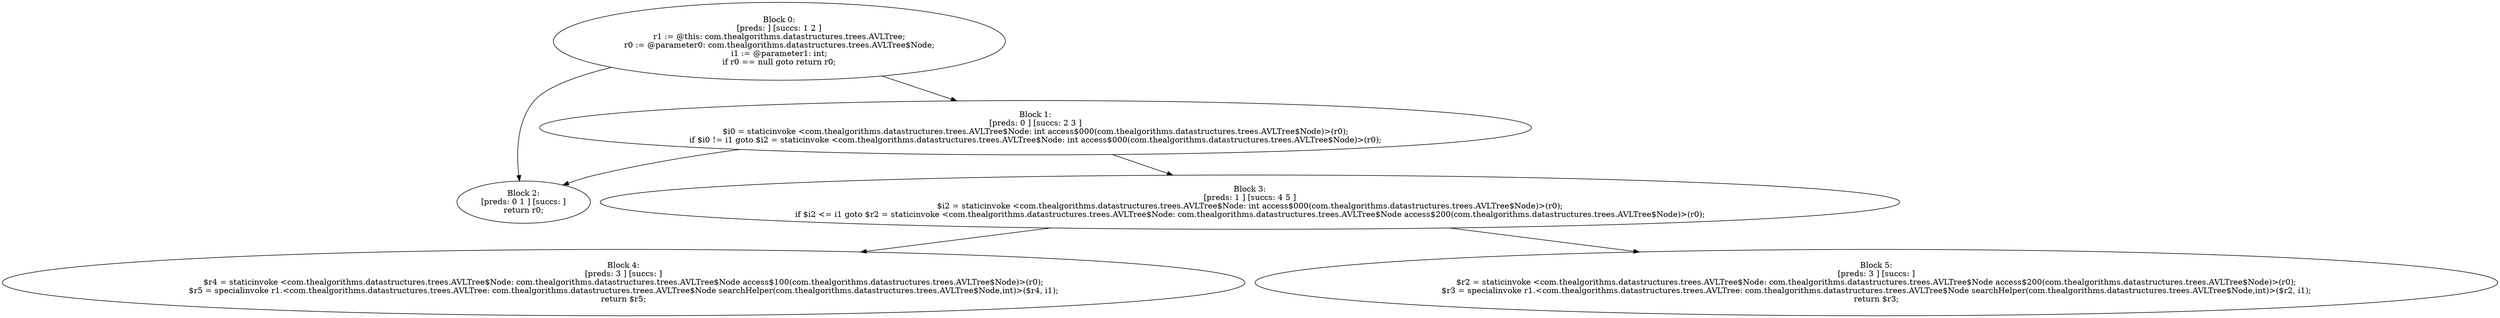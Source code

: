 digraph "unitGraph" {
    "Block 0:
[preds: ] [succs: 1 2 ]
r1 := @this: com.thealgorithms.datastructures.trees.AVLTree;
r0 := @parameter0: com.thealgorithms.datastructures.trees.AVLTree$Node;
i1 := @parameter1: int;
if r0 == null goto return r0;
"
    "Block 1:
[preds: 0 ] [succs: 2 3 ]
$i0 = staticinvoke <com.thealgorithms.datastructures.trees.AVLTree$Node: int access$000(com.thealgorithms.datastructures.trees.AVLTree$Node)>(r0);
if $i0 != i1 goto $i2 = staticinvoke <com.thealgorithms.datastructures.trees.AVLTree$Node: int access$000(com.thealgorithms.datastructures.trees.AVLTree$Node)>(r0);
"
    "Block 2:
[preds: 0 1 ] [succs: ]
return r0;
"
    "Block 3:
[preds: 1 ] [succs: 4 5 ]
$i2 = staticinvoke <com.thealgorithms.datastructures.trees.AVLTree$Node: int access$000(com.thealgorithms.datastructures.trees.AVLTree$Node)>(r0);
if $i2 <= i1 goto $r2 = staticinvoke <com.thealgorithms.datastructures.trees.AVLTree$Node: com.thealgorithms.datastructures.trees.AVLTree$Node access$200(com.thealgorithms.datastructures.trees.AVLTree$Node)>(r0);
"
    "Block 4:
[preds: 3 ] [succs: ]
$r4 = staticinvoke <com.thealgorithms.datastructures.trees.AVLTree$Node: com.thealgorithms.datastructures.trees.AVLTree$Node access$100(com.thealgorithms.datastructures.trees.AVLTree$Node)>(r0);
$r5 = specialinvoke r1.<com.thealgorithms.datastructures.trees.AVLTree: com.thealgorithms.datastructures.trees.AVLTree$Node searchHelper(com.thealgorithms.datastructures.trees.AVLTree$Node,int)>($r4, i1);
return $r5;
"
    "Block 5:
[preds: 3 ] [succs: ]
$r2 = staticinvoke <com.thealgorithms.datastructures.trees.AVLTree$Node: com.thealgorithms.datastructures.trees.AVLTree$Node access$200(com.thealgorithms.datastructures.trees.AVLTree$Node)>(r0);
$r3 = specialinvoke r1.<com.thealgorithms.datastructures.trees.AVLTree: com.thealgorithms.datastructures.trees.AVLTree$Node searchHelper(com.thealgorithms.datastructures.trees.AVLTree$Node,int)>($r2, i1);
return $r3;
"
    "Block 0:
[preds: ] [succs: 1 2 ]
r1 := @this: com.thealgorithms.datastructures.trees.AVLTree;
r0 := @parameter0: com.thealgorithms.datastructures.trees.AVLTree$Node;
i1 := @parameter1: int;
if r0 == null goto return r0;
"->"Block 1:
[preds: 0 ] [succs: 2 3 ]
$i0 = staticinvoke <com.thealgorithms.datastructures.trees.AVLTree$Node: int access$000(com.thealgorithms.datastructures.trees.AVLTree$Node)>(r0);
if $i0 != i1 goto $i2 = staticinvoke <com.thealgorithms.datastructures.trees.AVLTree$Node: int access$000(com.thealgorithms.datastructures.trees.AVLTree$Node)>(r0);
";
    "Block 0:
[preds: ] [succs: 1 2 ]
r1 := @this: com.thealgorithms.datastructures.trees.AVLTree;
r0 := @parameter0: com.thealgorithms.datastructures.trees.AVLTree$Node;
i1 := @parameter1: int;
if r0 == null goto return r0;
"->"Block 2:
[preds: 0 1 ] [succs: ]
return r0;
";
    "Block 1:
[preds: 0 ] [succs: 2 3 ]
$i0 = staticinvoke <com.thealgorithms.datastructures.trees.AVLTree$Node: int access$000(com.thealgorithms.datastructures.trees.AVLTree$Node)>(r0);
if $i0 != i1 goto $i2 = staticinvoke <com.thealgorithms.datastructures.trees.AVLTree$Node: int access$000(com.thealgorithms.datastructures.trees.AVLTree$Node)>(r0);
"->"Block 2:
[preds: 0 1 ] [succs: ]
return r0;
";
    "Block 1:
[preds: 0 ] [succs: 2 3 ]
$i0 = staticinvoke <com.thealgorithms.datastructures.trees.AVLTree$Node: int access$000(com.thealgorithms.datastructures.trees.AVLTree$Node)>(r0);
if $i0 != i1 goto $i2 = staticinvoke <com.thealgorithms.datastructures.trees.AVLTree$Node: int access$000(com.thealgorithms.datastructures.trees.AVLTree$Node)>(r0);
"->"Block 3:
[preds: 1 ] [succs: 4 5 ]
$i2 = staticinvoke <com.thealgorithms.datastructures.trees.AVLTree$Node: int access$000(com.thealgorithms.datastructures.trees.AVLTree$Node)>(r0);
if $i2 <= i1 goto $r2 = staticinvoke <com.thealgorithms.datastructures.trees.AVLTree$Node: com.thealgorithms.datastructures.trees.AVLTree$Node access$200(com.thealgorithms.datastructures.trees.AVLTree$Node)>(r0);
";
    "Block 3:
[preds: 1 ] [succs: 4 5 ]
$i2 = staticinvoke <com.thealgorithms.datastructures.trees.AVLTree$Node: int access$000(com.thealgorithms.datastructures.trees.AVLTree$Node)>(r0);
if $i2 <= i1 goto $r2 = staticinvoke <com.thealgorithms.datastructures.trees.AVLTree$Node: com.thealgorithms.datastructures.trees.AVLTree$Node access$200(com.thealgorithms.datastructures.trees.AVLTree$Node)>(r0);
"->"Block 4:
[preds: 3 ] [succs: ]
$r4 = staticinvoke <com.thealgorithms.datastructures.trees.AVLTree$Node: com.thealgorithms.datastructures.trees.AVLTree$Node access$100(com.thealgorithms.datastructures.trees.AVLTree$Node)>(r0);
$r5 = specialinvoke r1.<com.thealgorithms.datastructures.trees.AVLTree: com.thealgorithms.datastructures.trees.AVLTree$Node searchHelper(com.thealgorithms.datastructures.trees.AVLTree$Node,int)>($r4, i1);
return $r5;
";
    "Block 3:
[preds: 1 ] [succs: 4 5 ]
$i2 = staticinvoke <com.thealgorithms.datastructures.trees.AVLTree$Node: int access$000(com.thealgorithms.datastructures.trees.AVLTree$Node)>(r0);
if $i2 <= i1 goto $r2 = staticinvoke <com.thealgorithms.datastructures.trees.AVLTree$Node: com.thealgorithms.datastructures.trees.AVLTree$Node access$200(com.thealgorithms.datastructures.trees.AVLTree$Node)>(r0);
"->"Block 5:
[preds: 3 ] [succs: ]
$r2 = staticinvoke <com.thealgorithms.datastructures.trees.AVLTree$Node: com.thealgorithms.datastructures.trees.AVLTree$Node access$200(com.thealgorithms.datastructures.trees.AVLTree$Node)>(r0);
$r3 = specialinvoke r1.<com.thealgorithms.datastructures.trees.AVLTree: com.thealgorithms.datastructures.trees.AVLTree$Node searchHelper(com.thealgorithms.datastructures.trees.AVLTree$Node,int)>($r2, i1);
return $r3;
";
}
